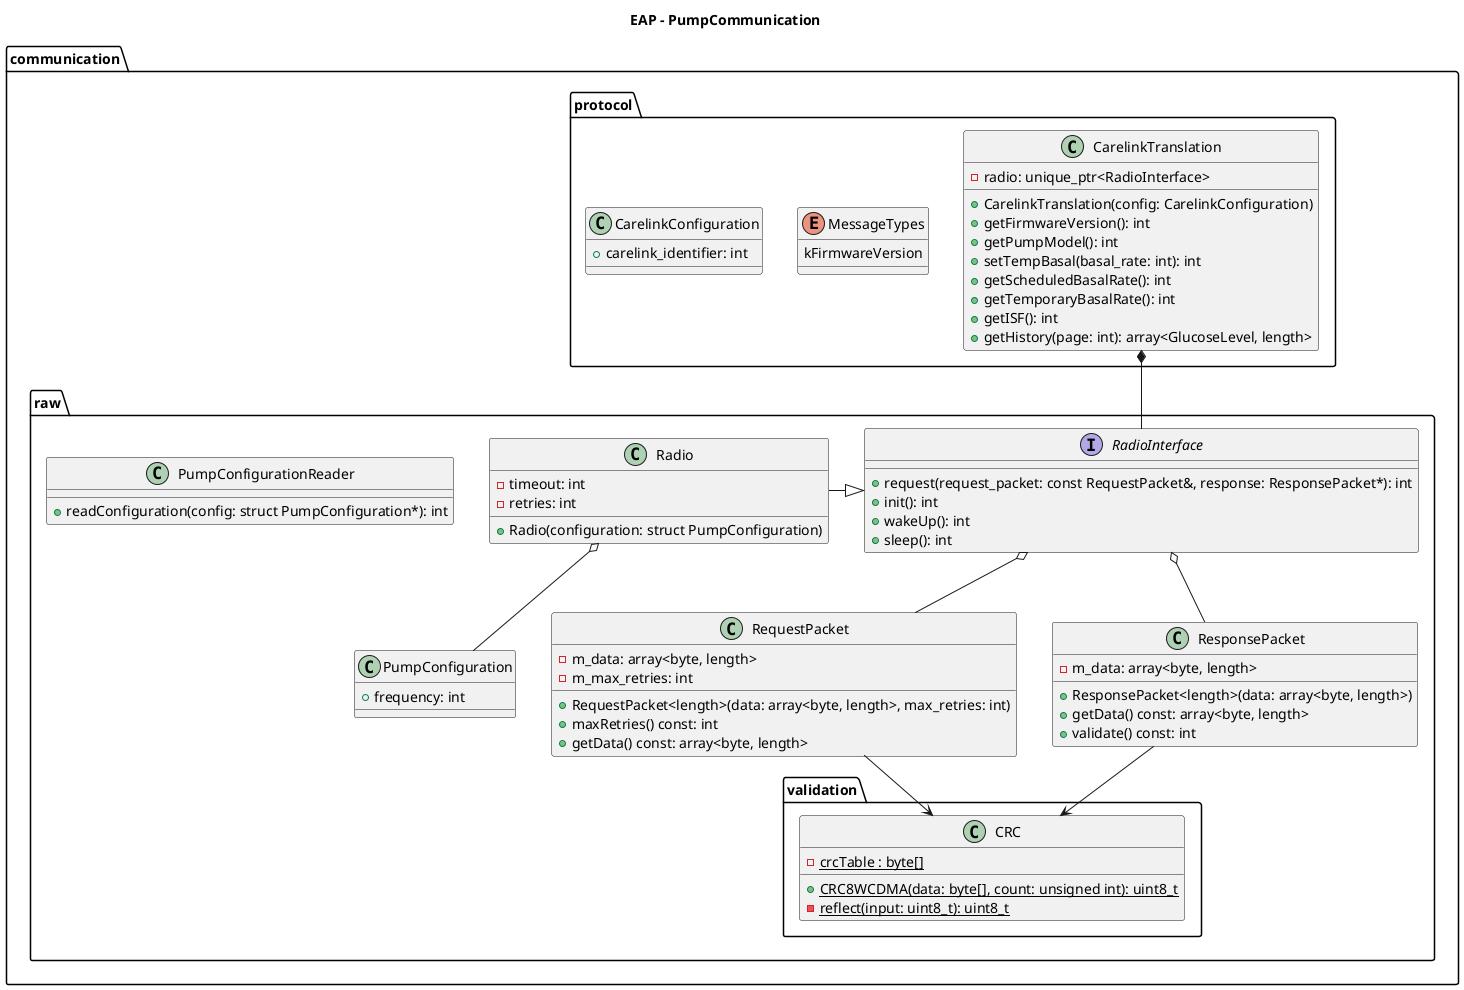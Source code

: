 @startuml

set namespaceSeparator ::

title EAP - PumpCommunication

namespace communication {

namespace protocol {
class CarelinkTranslation {
  - radio: unique_ptr<RadioInterface>
  + CarelinkTranslation(config: CarelinkConfiguration)
  + getFirmwareVersion(): int
  + getPumpModel(): int
  + setTempBasal(basal_rate: int): int
  + getScheduledBasalRate(): int
  + getTemporaryBasalRate(): int
  + getISF(): int
  + getHistory(page: int): array<GlucoseLevel, length>

}

enum MessageTypes {
  kFirmwareVersion
}

class CarelinkConfiguration {
  + carelink_identifier: int
}
}

namespace raw {

class RequestPacket {
  + RequestPacket<length>(data: array<byte, length>, max_retries: int)
  - m_data: array<byte, length>
  - m_max_retries: int
  + maxRetries() const: int
  + getData() const: array<byte, length>
}

class ResponsePacket {
  + ResponsePacket<length>(data: array<byte, length>)
  - m_data: array<byte, length>
  + getData() const: array<byte, length>
  + validate() const: int
}

class PumpConfiguration {
  + frequency: int
}

interface RadioInterface {
  + request(request_packet: const RequestPacket&, response: ResponsePacket*): int
  + init(): int
  + wakeUp(): int
  + sleep(): int
}

class Radio {
  + Radio(configuration: struct PumpConfiguration)
  - timeout: int
  - retries: int
}

class PumpConfigurationReader {
  + readConfiguration(config: struct PumpConfiguration*): int
}

namespace validation {
class CRC {
  {static} + CRC8WCDMA(data: byte[], count: unsigned int): uint8_t
  {static} - reflect(input: uint8_t): uint8_t
  {static} - crcTable : byte[]
}
}

RadioInterface o-- ResponsePacket
RadioInterface o-- RequestPacket
Radio -|> RadioInterface
Radio o-- PumpConfiguration
}

communication::raw::RequestPacket --> communication::raw::validation::CRC
communication::raw::ResponsePacket -> communication::raw::validation::CRC
communication::protocol::CarelinkTranslation *-- communication::raw::RadioInterface

}
@enduml


